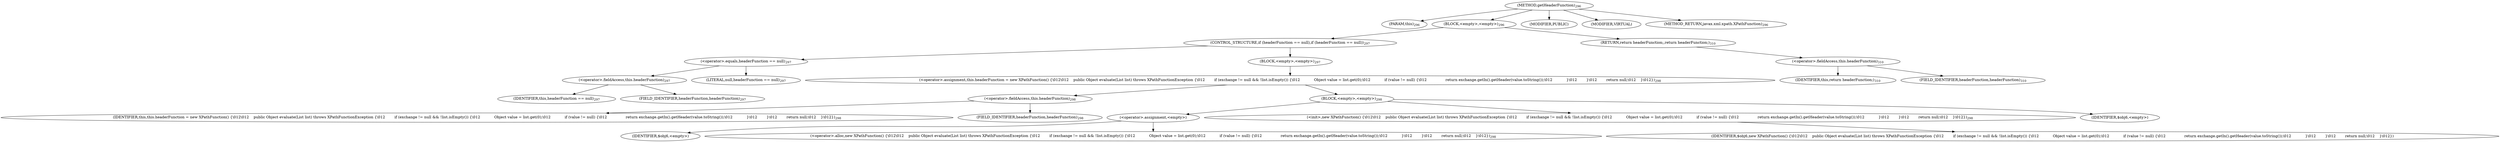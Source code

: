 digraph "getHeaderFunction" {  
"644" [label = <(METHOD,getHeaderFunction)<SUB>296</SUB>> ]
"645" [label = <(PARAM,this)<SUB>296</SUB>> ]
"646" [label = <(BLOCK,&lt;empty&gt;,&lt;empty&gt;)<SUB>296</SUB>> ]
"647" [label = <(CONTROL_STRUCTURE,if (headerFunction == null),if (headerFunction == null))<SUB>297</SUB>> ]
"648" [label = <(&lt;operator&gt;.equals,headerFunction == null)<SUB>297</SUB>> ]
"649" [label = <(&lt;operator&gt;.fieldAccess,this.headerFunction)<SUB>297</SUB>> ]
"650" [label = <(IDENTIFIER,this,headerFunction == null)<SUB>297</SUB>> ]
"651" [label = <(FIELD_IDENTIFIER,headerFunction,headerFunction)<SUB>297</SUB>> ]
"652" [label = <(LITERAL,null,headerFunction == null)<SUB>297</SUB>> ]
"653" [label = <(BLOCK,&lt;empty&gt;,&lt;empty&gt;)<SUB>297</SUB>> ]
"654" [label = <(&lt;operator&gt;.assignment,this.headerFunction = new XPathFunction() {\012\012    public Object evaluate(List list) throws XPathFunctionException {\012        if (exchange != null &amp;&amp; !list.isEmpty()) {\012            Object value = list.get(0);\012            if (value != null) {\012                return exchange.getIn().getHeader(value.toString());\012            }\012        }\012        return null;\012    }\012})<SUB>298</SUB>> ]
"655" [label = <(&lt;operator&gt;.fieldAccess,this.headerFunction)<SUB>298</SUB>> ]
"656" [label = <(IDENTIFIER,this,this.headerFunction = new XPathFunction() {\012\012    public Object evaluate(List list) throws XPathFunctionException {\012        if (exchange != null &amp;&amp; !list.isEmpty()) {\012            Object value = list.get(0);\012            if (value != null) {\012                return exchange.getIn().getHeader(value.toString());\012            }\012        }\012        return null;\012    }\012})<SUB>298</SUB>> ]
"657" [label = <(FIELD_IDENTIFIER,headerFunction,headerFunction)<SUB>298</SUB>> ]
"658" [label = <(BLOCK,&lt;empty&gt;,&lt;empty&gt;)<SUB>298</SUB>> ]
"659" [label = <(&lt;operator&gt;.assignment,&lt;empty&gt;)> ]
"660" [label = <(IDENTIFIER,$obj6,&lt;empty&gt;)> ]
"661" [label = <(&lt;operator&gt;.alloc,new XPathFunction() {\012\012    public Object evaluate(List list) throws XPathFunctionException {\012        if (exchange != null &amp;&amp; !list.isEmpty()) {\012            Object value = list.get(0);\012            if (value != null) {\012                return exchange.getIn().getHeader(value.toString());\012            }\012        }\012        return null;\012    }\012})<SUB>298</SUB>> ]
"662" [label = <(&lt;init&gt;,new XPathFunction() {\012\012    public Object evaluate(List list) throws XPathFunctionException {\012        if (exchange != null &amp;&amp; !list.isEmpty()) {\012            Object value = list.get(0);\012            if (value != null) {\012                return exchange.getIn().getHeader(value.toString());\012            }\012        }\012        return null;\012    }\012})<SUB>298</SUB>> ]
"663" [label = <(IDENTIFIER,$obj6,new XPathFunction() {\012\012    public Object evaluate(List list) throws XPathFunctionException {\012        if (exchange != null &amp;&amp; !list.isEmpty()) {\012            Object value = list.get(0);\012            if (value != null) {\012                return exchange.getIn().getHeader(value.toString());\012            }\012        }\012        return null;\012    }\012})> ]
"664" [label = <(IDENTIFIER,$obj6,&lt;empty&gt;)> ]
"665" [label = <(RETURN,return headerFunction;,return headerFunction;)<SUB>310</SUB>> ]
"666" [label = <(&lt;operator&gt;.fieldAccess,this.headerFunction)<SUB>310</SUB>> ]
"667" [label = <(IDENTIFIER,this,return headerFunction;)<SUB>310</SUB>> ]
"668" [label = <(FIELD_IDENTIFIER,headerFunction,headerFunction)<SUB>310</SUB>> ]
"669" [label = <(MODIFIER,PUBLIC)> ]
"670" [label = <(MODIFIER,VIRTUAL)> ]
"671" [label = <(METHOD_RETURN,javax.xml.xpath.XPathFunction)<SUB>296</SUB>> ]
  "644" -> "645" 
  "644" -> "646" 
  "644" -> "669" 
  "644" -> "670" 
  "644" -> "671" 
  "646" -> "647" 
  "646" -> "665" 
  "647" -> "648" 
  "647" -> "653" 
  "648" -> "649" 
  "648" -> "652" 
  "649" -> "650" 
  "649" -> "651" 
  "653" -> "654" 
  "654" -> "655" 
  "654" -> "658" 
  "655" -> "656" 
  "655" -> "657" 
  "658" -> "659" 
  "658" -> "662" 
  "658" -> "664" 
  "659" -> "660" 
  "659" -> "661" 
  "662" -> "663" 
  "665" -> "666" 
  "666" -> "667" 
  "666" -> "668" 
}
